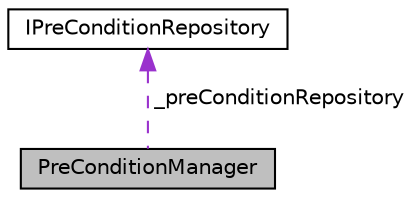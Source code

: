 digraph "PreConditionManager"
{
  edge [fontname="Helvetica",fontsize="10",labelfontname="Helvetica",labelfontsize="10"];
  node [fontname="Helvetica",fontsize="10",shape=record];
  Node1 [label="PreConditionManager",height=0.2,width=0.4,color="black", fillcolor="grey75", style="filled", fontcolor="black"];
  Node2 -> Node1 [dir="back",color="darkorchid3",fontsize="10",style="dashed",label=" _preConditionRepository" ,fontname="Helvetica"];
  Node2 [label="IPreConditionRepository",height=0.2,width=0.4,color="black", fillcolor="white", style="filled",URL="$interface_i_pre_condition_repository.html",tooltip="Developed by: Peao (rngs); Generic definition of a PreCondition Repository. "];
}
